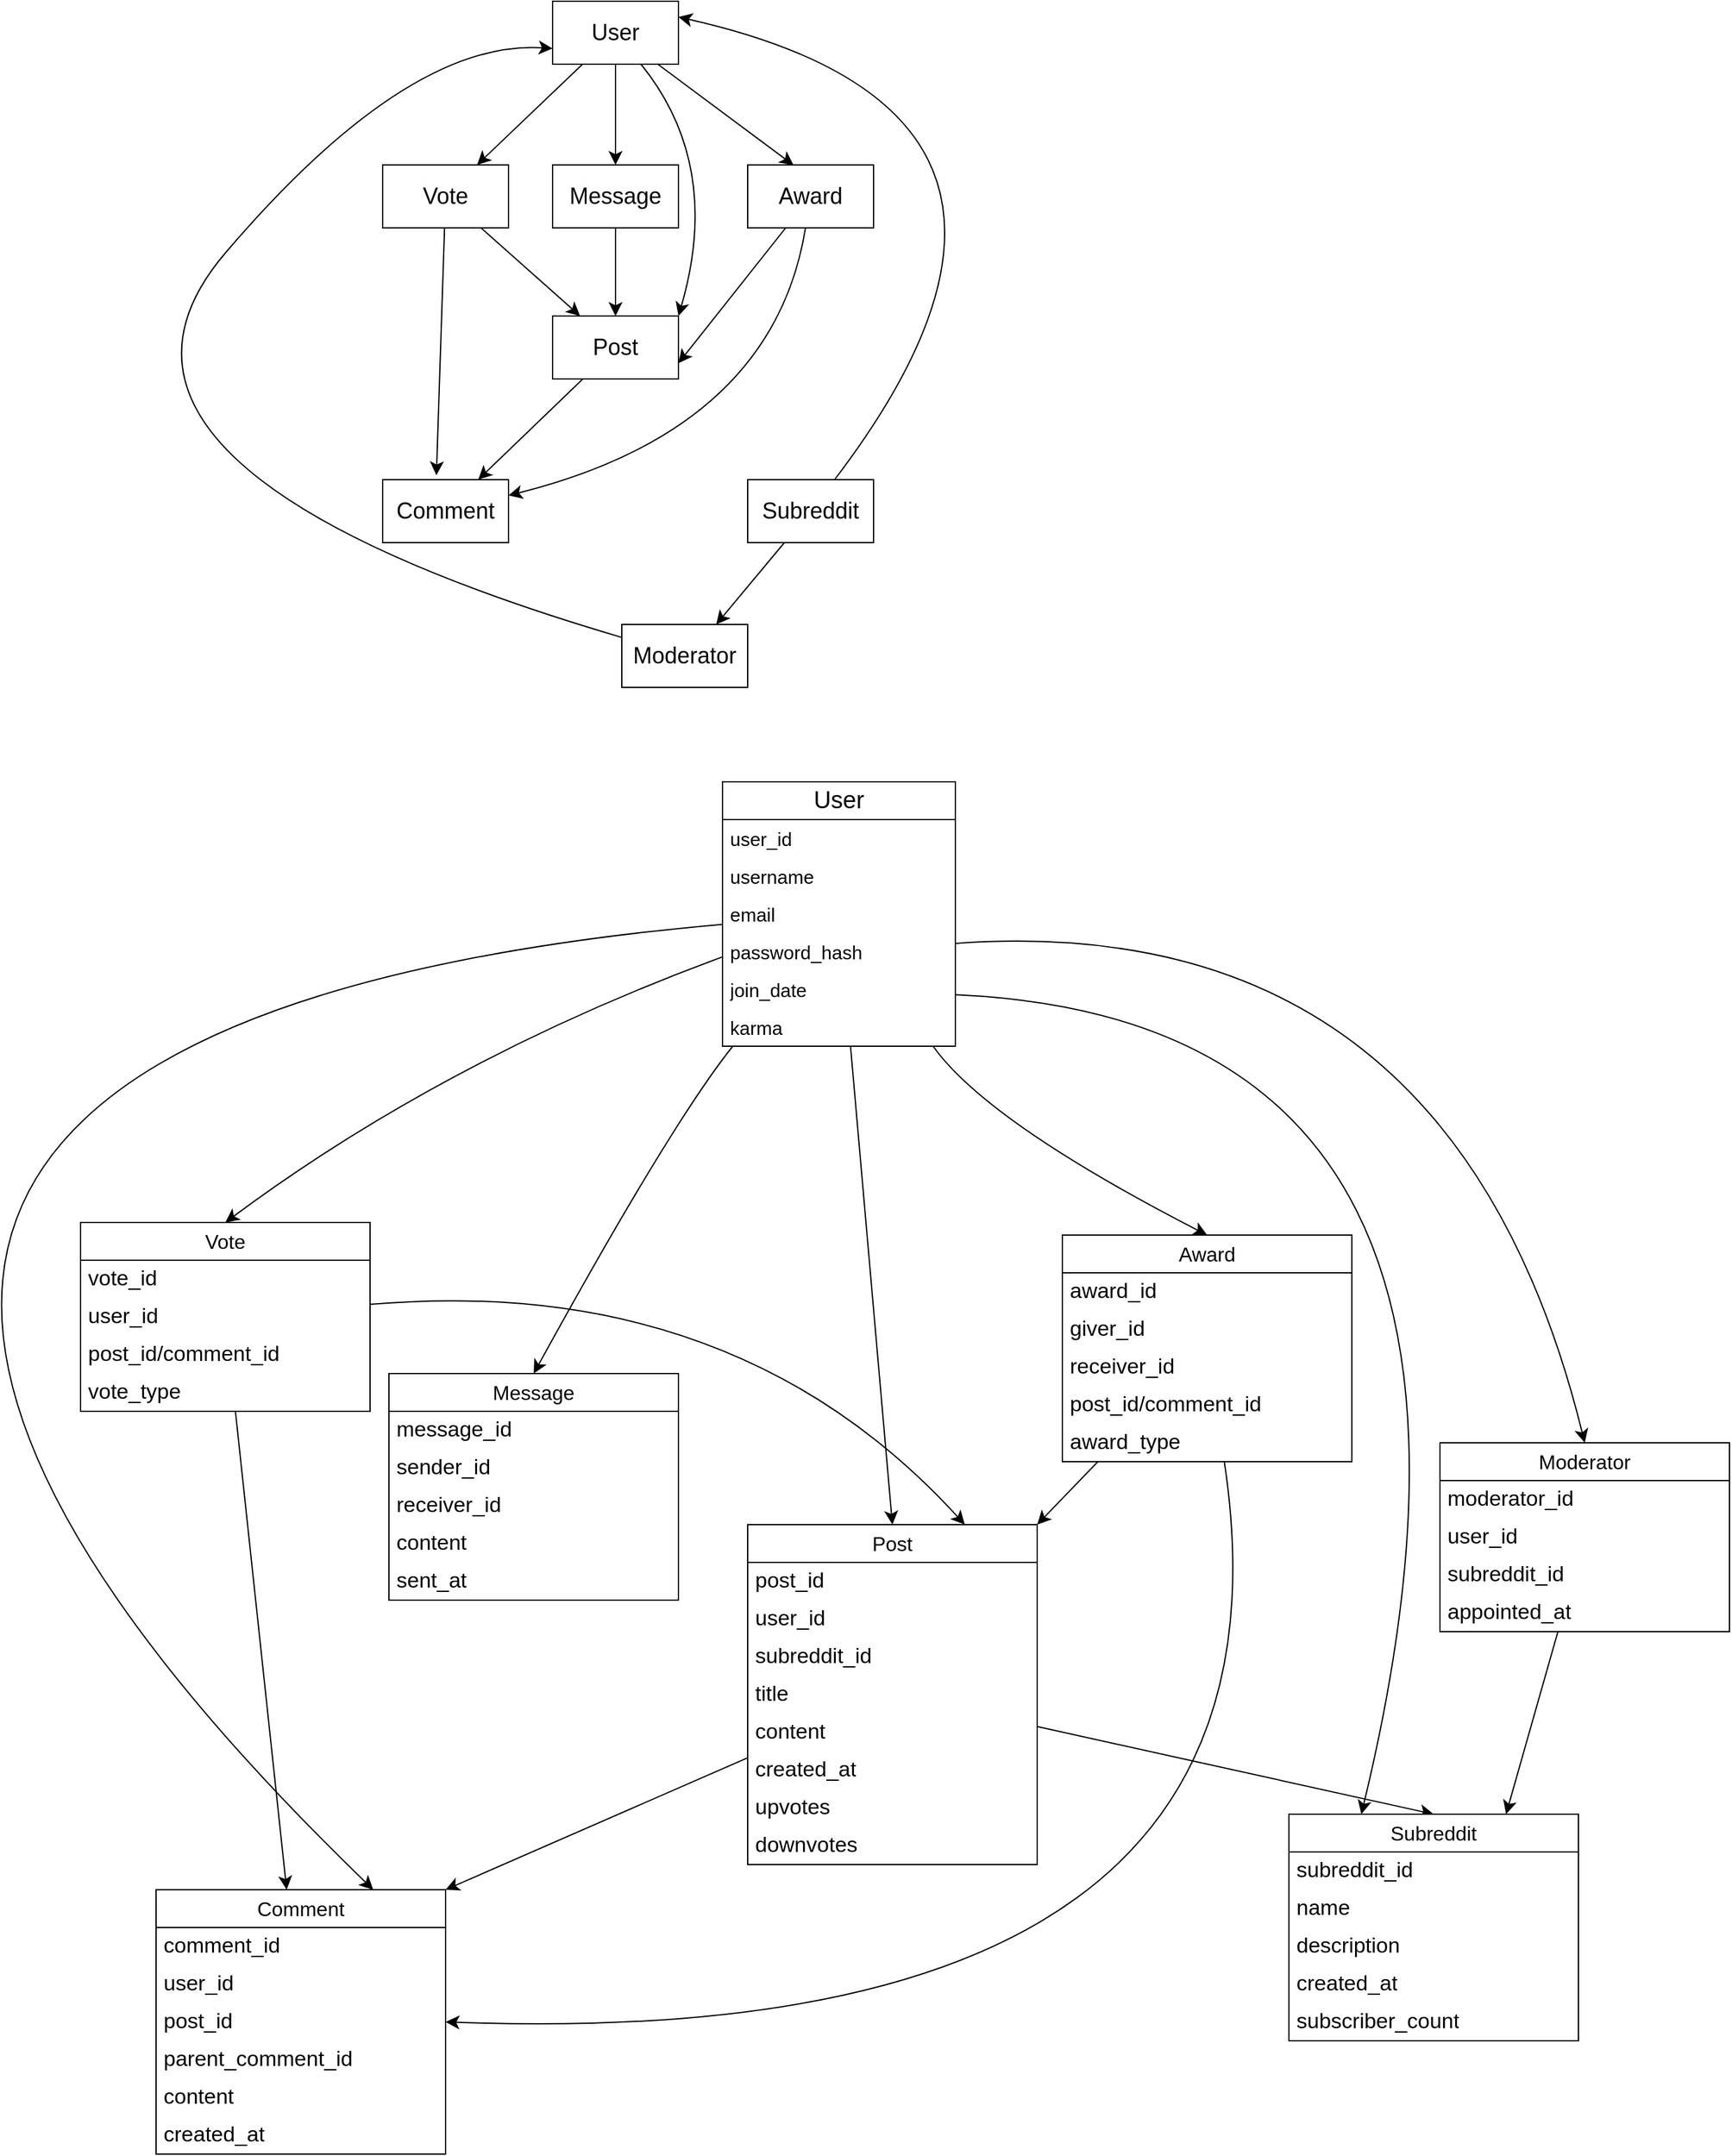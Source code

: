 <mxfile version="24.7.17">
  <diagram name="Page-1" id="GMgQtYpnSTnjItMJ45bt">
    <mxGraphModel dx="2636" dy="1337" grid="1" gridSize="10" guides="1" tooltips="1" connect="1" arrows="1" fold="1" page="1" pageScale="1" pageWidth="850" pageHeight="1100" math="0" shadow="0">
      <root>
        <mxCell id="0" />
        <mxCell id="1" parent="0" />
        <mxCell id="Gs99Epr3pNbpuj_0KiGw-8" style="edgeStyle=none;curved=1;rounded=0;orthogonalLoop=1;jettySize=auto;html=1;entryX=0.75;entryY=0;entryDx=0;entryDy=0;fontSize=12;startSize=8;endSize=8;" edge="1" parent="1" source="Gs99Epr3pNbpuj_0KiGw-1" target="Gs99Epr3pNbpuj_0KiGw-2">
          <mxGeometry relative="1" as="geometry" />
        </mxCell>
        <mxCell id="Gs99Epr3pNbpuj_0KiGw-11" value="" style="edgeStyle=none;curved=1;rounded=0;orthogonalLoop=1;jettySize=auto;html=1;fontSize=12;startSize=8;endSize=8;" edge="1" parent="1" source="Gs99Epr3pNbpuj_0KiGw-1" target="Gs99Epr3pNbpuj_0KiGw-3">
          <mxGeometry relative="1" as="geometry">
            <Array as="points">
              <mxPoint x="425" y="160" />
            </Array>
          </mxGeometry>
        </mxCell>
        <mxCell id="Gs99Epr3pNbpuj_0KiGw-13" style="edgeStyle=none;curved=1;rounded=0;orthogonalLoop=1;jettySize=auto;html=1;fontSize=12;startSize=8;endSize=8;entryX=1;entryY=0;entryDx=0;entryDy=0;" edge="1" parent="1" source="Gs99Epr3pNbpuj_0KiGw-1" target="Gs99Epr3pNbpuj_0KiGw-5">
          <mxGeometry relative="1" as="geometry">
            <mxPoint x="530.0" y="280.0" as="targetPoint" />
            <Array as="points">
              <mxPoint x="510" y="160" />
            </Array>
          </mxGeometry>
        </mxCell>
        <mxCell id="Gs99Epr3pNbpuj_0KiGw-1" value="&lt;font style=&quot;font-size: 18px;&quot;&gt;User&lt;/font&gt;" style="rounded=0;whiteSpace=wrap;html=1;" vertex="1" parent="1">
          <mxGeometry x="375" y="30" width="100" height="50" as="geometry" />
        </mxCell>
        <mxCell id="Gs99Epr3pNbpuj_0KiGw-23" style="edgeStyle=none;curved=1;rounded=0;orthogonalLoop=1;jettySize=auto;html=1;fontSize=12;startSize=8;endSize=8;" edge="1" parent="1" source="Gs99Epr3pNbpuj_0KiGw-2" target="Gs99Epr3pNbpuj_0KiGw-5">
          <mxGeometry relative="1" as="geometry" />
        </mxCell>
        <mxCell id="Gs99Epr3pNbpuj_0KiGw-2" value="&lt;font style=&quot;font-size: 18px;&quot;&gt;Vote&lt;/font&gt;" style="rounded=0;whiteSpace=wrap;html=1;" vertex="1" parent="1">
          <mxGeometry x="240" y="160" width="100" height="50" as="geometry" />
        </mxCell>
        <mxCell id="Gs99Epr3pNbpuj_0KiGw-12" style="edgeStyle=none;curved=1;rounded=0;orthogonalLoop=1;jettySize=auto;html=1;fontSize=12;startSize=8;endSize=8;" edge="1" parent="1" source="Gs99Epr3pNbpuj_0KiGw-3" target="Gs99Epr3pNbpuj_0KiGw-5">
          <mxGeometry relative="1" as="geometry" />
        </mxCell>
        <mxCell id="Gs99Epr3pNbpuj_0KiGw-3" value="&lt;font style=&quot;font-size: 18px;&quot;&gt;Message&lt;/font&gt;" style="rounded=0;whiteSpace=wrap;html=1;" vertex="1" parent="1">
          <mxGeometry x="375" y="160" width="100" height="50" as="geometry" />
        </mxCell>
        <mxCell id="Gs99Epr3pNbpuj_0KiGw-15" style="edgeStyle=none;curved=1;rounded=0;orthogonalLoop=1;jettySize=auto;html=1;entryX=1;entryY=0.75;entryDx=0;entryDy=0;fontSize=12;startSize=8;endSize=8;" edge="1" parent="1" source="Gs99Epr3pNbpuj_0KiGw-4" target="Gs99Epr3pNbpuj_0KiGw-5">
          <mxGeometry relative="1" as="geometry" />
        </mxCell>
        <mxCell id="Gs99Epr3pNbpuj_0KiGw-22" style="edgeStyle=none;curved=1;rounded=0;orthogonalLoop=1;jettySize=auto;html=1;fontSize=12;startSize=8;endSize=8;" edge="1" parent="1" source="Gs99Epr3pNbpuj_0KiGw-4" target="Gs99Epr3pNbpuj_0KiGw-6">
          <mxGeometry relative="1" as="geometry">
            <Array as="points">
              <mxPoint x="550" y="370" />
            </Array>
          </mxGeometry>
        </mxCell>
        <mxCell id="Gs99Epr3pNbpuj_0KiGw-4" value="&lt;font style=&quot;font-size: 18px;&quot;&gt;Award&lt;/font&gt;" style="rounded=0;whiteSpace=wrap;html=1;" vertex="1" parent="1">
          <mxGeometry x="530" y="160" width="100" height="50" as="geometry" />
        </mxCell>
        <mxCell id="Gs99Epr3pNbpuj_0KiGw-16" style="edgeStyle=none;curved=1;rounded=0;orthogonalLoop=1;jettySize=auto;html=1;fontSize=12;startSize=8;endSize=8;" edge="1" parent="1" source="Gs99Epr3pNbpuj_0KiGw-5" target="Gs99Epr3pNbpuj_0KiGw-6">
          <mxGeometry relative="1" as="geometry" />
        </mxCell>
        <mxCell id="Gs99Epr3pNbpuj_0KiGw-5" value="&lt;font style=&quot;font-size: 18px;&quot;&gt;Post&lt;/font&gt;" style="rounded=0;whiteSpace=wrap;html=1;" vertex="1" parent="1">
          <mxGeometry x="375" y="280" width="100" height="50" as="geometry" />
        </mxCell>
        <mxCell id="Gs99Epr3pNbpuj_0KiGw-6" value="&lt;font style=&quot;font-size: 18px;&quot;&gt;Comment&lt;/font&gt;" style="rounded=0;whiteSpace=wrap;html=1;" vertex="1" parent="1">
          <mxGeometry x="240" y="410" width="100" height="50" as="geometry" />
        </mxCell>
        <mxCell id="Gs99Epr3pNbpuj_0KiGw-17" style="edgeStyle=none;curved=1;rounded=0;orthogonalLoop=1;jettySize=auto;html=1;fontSize=12;startSize=8;endSize=8;entryX=1;entryY=0.25;entryDx=0;entryDy=0;" edge="1" parent="1" source="Gs99Epr3pNbpuj_0KiGw-7" target="Gs99Epr3pNbpuj_0KiGw-1">
          <mxGeometry relative="1" as="geometry">
            <mxPoint x="740" y="60" as="targetPoint" />
            <Array as="points">
              <mxPoint x="820" y="120" />
            </Array>
          </mxGeometry>
        </mxCell>
        <mxCell id="Gs99Epr3pNbpuj_0KiGw-20" style="edgeStyle=none;curved=1;rounded=0;orthogonalLoop=1;jettySize=auto;html=1;entryX=0.75;entryY=0;entryDx=0;entryDy=0;fontSize=12;startSize=8;endSize=8;" edge="1" parent="1" source="Gs99Epr3pNbpuj_0KiGw-7" target="Gs99Epr3pNbpuj_0KiGw-19">
          <mxGeometry relative="1" as="geometry" />
        </mxCell>
        <mxCell id="Gs99Epr3pNbpuj_0KiGw-7" value="&lt;span style=&quot;font-size: 18px;&quot;&gt;Subreddit&lt;/span&gt;" style="rounded=0;whiteSpace=wrap;html=1;" vertex="1" parent="1">
          <mxGeometry x="530" y="410" width="100" height="50" as="geometry" />
        </mxCell>
        <mxCell id="Gs99Epr3pNbpuj_0KiGw-10" style="edgeStyle=none;curved=1;rounded=0;orthogonalLoop=1;jettySize=auto;html=1;entryX=0.427;entryY=-0.07;entryDx=0;entryDy=0;entryPerimeter=0;fontSize=12;startSize=8;endSize=8;" edge="1" parent="1" source="Gs99Epr3pNbpuj_0KiGw-2" target="Gs99Epr3pNbpuj_0KiGw-6">
          <mxGeometry relative="1" as="geometry" />
        </mxCell>
        <mxCell id="Gs99Epr3pNbpuj_0KiGw-14" style="edgeStyle=none;curved=1;rounded=0;orthogonalLoop=1;jettySize=auto;html=1;entryX=0.365;entryY=0.005;entryDx=0;entryDy=0;entryPerimeter=0;fontSize=12;startSize=8;endSize=8;" edge="1" parent="1" source="Gs99Epr3pNbpuj_0KiGw-1" target="Gs99Epr3pNbpuj_0KiGw-4">
          <mxGeometry relative="1" as="geometry" />
        </mxCell>
        <mxCell id="Gs99Epr3pNbpuj_0KiGw-21" style="edgeStyle=none;curved=1;rounded=0;orthogonalLoop=1;jettySize=auto;html=1;entryX=0;entryY=0.75;entryDx=0;entryDy=0;fontSize=12;startSize=8;endSize=8;" edge="1" parent="1" source="Gs99Epr3pNbpuj_0KiGw-19" target="Gs99Epr3pNbpuj_0KiGw-1">
          <mxGeometry relative="1" as="geometry">
            <Array as="points">
              <mxPoint x="-30" y="400" />
              <mxPoint x="260" y="60" />
            </Array>
          </mxGeometry>
        </mxCell>
        <mxCell id="Gs99Epr3pNbpuj_0KiGw-19" value="&lt;span style=&quot;font-size: 18px;&quot;&gt;Moderator&lt;/span&gt;" style="rounded=0;whiteSpace=wrap;html=1;" vertex="1" parent="1">
          <mxGeometry x="430" y="525" width="100" height="50" as="geometry" />
        </mxCell>
        <mxCell id="Gs99Epr3pNbpuj_0KiGw-87" style="edgeStyle=none;curved=1;rounded=0;orthogonalLoop=1;jettySize=auto;html=1;entryX=0.5;entryY=0;entryDx=0;entryDy=0;fontSize=12;startSize=8;endSize=8;" edge="1" parent="1" source="Gs99Epr3pNbpuj_0KiGw-24" target="Gs99Epr3pNbpuj_0KiGw-36">
          <mxGeometry relative="1" as="geometry">
            <Array as="points">
              <mxPoint x="290" y="870" />
            </Array>
          </mxGeometry>
        </mxCell>
        <mxCell id="Gs99Epr3pNbpuj_0KiGw-88" style="edgeStyle=none;curved=1;rounded=0;orthogonalLoop=1;jettySize=auto;html=1;entryX=0.5;entryY=0;entryDx=0;entryDy=0;fontSize=12;startSize=8;endSize=8;" edge="1" parent="1" source="Gs99Epr3pNbpuj_0KiGw-24" target="Gs99Epr3pNbpuj_0KiGw-41">
          <mxGeometry relative="1" as="geometry">
            <Array as="points">
              <mxPoint x="470" y="920" />
            </Array>
          </mxGeometry>
        </mxCell>
        <mxCell id="Gs99Epr3pNbpuj_0KiGw-89" style="edgeStyle=none;curved=1;rounded=0;orthogonalLoop=1;jettySize=auto;html=1;fontSize=12;startSize=8;endSize=8;entryX=0.5;entryY=0;entryDx=0;entryDy=0;" edge="1" parent="1" source="Gs99Epr3pNbpuj_0KiGw-24" target="Gs99Epr3pNbpuj_0KiGw-47">
          <mxGeometry relative="1" as="geometry">
            <Array as="points">
              <mxPoint x="720" y="920" />
            </Array>
          </mxGeometry>
        </mxCell>
        <mxCell id="Gs99Epr3pNbpuj_0KiGw-90" style="edgeStyle=none;curved=1;rounded=0;orthogonalLoop=1;jettySize=auto;html=1;entryX=0.5;entryY=0;entryDx=0;entryDy=0;fontSize=12;startSize=8;endSize=8;" edge="1" parent="1" source="Gs99Epr3pNbpuj_0KiGw-24" target="Gs99Epr3pNbpuj_0KiGw-53">
          <mxGeometry relative="1" as="geometry" />
        </mxCell>
        <mxCell id="Gs99Epr3pNbpuj_0KiGw-24" value="User" style="swimlane;fontStyle=0;childLayout=stackLayout;horizontal=1;startSize=30;horizontalStack=0;resizeParent=1;resizeParentMax=0;resizeLast=0;collapsible=1;marginBottom=0;whiteSpace=wrap;html=1;fontSize=19;swimlaneLine=1;" vertex="1" parent="1">
          <mxGeometry x="510" y="650" width="185" height="210" as="geometry">
            <mxRectangle x="330" y="640" width="80" height="40" as="alternateBounds" />
          </mxGeometry>
        </mxCell>
        <mxCell id="Gs99Epr3pNbpuj_0KiGw-25" value="user_id" style="text;strokeColor=none;fillColor=none;align=left;verticalAlign=middle;spacingLeft=4;spacingRight=4;overflow=hidden;points=[[0,0.5],[1,0.5]];portConstraint=eastwest;rotatable=0;whiteSpace=wrap;html=1;fontSize=15;swimlaneLine=1;" vertex="1" parent="Gs99Epr3pNbpuj_0KiGw-24">
          <mxGeometry y="30" width="185" height="30" as="geometry" />
        </mxCell>
        <mxCell id="Gs99Epr3pNbpuj_0KiGw-26" value="username" style="text;strokeColor=none;fillColor=none;align=left;verticalAlign=middle;spacingLeft=4;spacingRight=4;overflow=hidden;points=[[0,0.5],[1,0.5]];portConstraint=eastwest;rotatable=0;whiteSpace=wrap;html=1;fontSize=15;swimlaneLine=1;" vertex="1" parent="Gs99Epr3pNbpuj_0KiGw-24">
          <mxGeometry y="60" width="185" height="30" as="geometry" />
        </mxCell>
        <mxCell id="Gs99Epr3pNbpuj_0KiGw-27" value="email" style="text;strokeColor=none;fillColor=none;align=left;verticalAlign=middle;spacingLeft=4;spacingRight=4;overflow=hidden;points=[[0,0.5],[1,0.5]];portConstraint=eastwest;rotatable=0;whiteSpace=wrap;html=1;fontSize=15;swimlaneLine=1;" vertex="1" parent="Gs99Epr3pNbpuj_0KiGw-24">
          <mxGeometry y="90" width="185" height="30" as="geometry" />
        </mxCell>
        <mxCell id="Gs99Epr3pNbpuj_0KiGw-35" value="password_hash" style="text;strokeColor=none;fillColor=none;align=left;verticalAlign=middle;spacingLeft=4;spacingRight=4;overflow=hidden;points=[[0,0.5],[1,0.5]];portConstraint=eastwest;rotatable=0;whiteSpace=wrap;html=1;fontSize=15;swimlaneLine=1;" vertex="1" parent="Gs99Epr3pNbpuj_0KiGw-24">
          <mxGeometry y="120" width="185" height="30" as="geometry" />
        </mxCell>
        <mxCell id="Gs99Epr3pNbpuj_0KiGw-34" value="join_date" style="text;strokeColor=none;fillColor=none;align=left;verticalAlign=middle;spacingLeft=4;spacingRight=4;overflow=hidden;points=[[0,0.5],[1,0.5]];portConstraint=eastwest;rotatable=0;whiteSpace=wrap;html=1;fontSize=15;swimlaneLine=1;" vertex="1" parent="Gs99Epr3pNbpuj_0KiGw-24">
          <mxGeometry y="150" width="185" height="30" as="geometry" />
        </mxCell>
        <mxCell id="Gs99Epr3pNbpuj_0KiGw-33" value="karma" style="text;strokeColor=none;fillColor=none;align=left;verticalAlign=middle;spacingLeft=4;spacingRight=4;overflow=hidden;points=[[0,0.5],[1,0.5]];portConstraint=eastwest;rotatable=0;whiteSpace=wrap;html=1;fontSize=15;swimlaneLine=1;" vertex="1" parent="Gs99Epr3pNbpuj_0KiGw-24">
          <mxGeometry y="180" width="185" height="30" as="geometry" />
        </mxCell>
        <mxCell id="Gs99Epr3pNbpuj_0KiGw-93" style="edgeStyle=none;curved=1;rounded=0;orthogonalLoop=1;jettySize=auto;html=1;fontSize=12;startSize=8;endSize=8;" edge="1" parent="1" source="Gs99Epr3pNbpuj_0KiGw-36" target="Gs99Epr3pNbpuj_0KiGw-78">
          <mxGeometry relative="1" as="geometry" />
        </mxCell>
        <mxCell id="Gs99Epr3pNbpuj_0KiGw-36" value="&lt;font style=&quot;font-size: 16px;&quot;&gt;Vote&lt;/font&gt;" style="swimlane;fontStyle=0;childLayout=stackLayout;horizontal=1;startSize=30;horizontalStack=0;resizeParent=1;resizeParentMax=0;resizeLast=0;collapsible=1;marginBottom=0;whiteSpace=wrap;html=1;" vertex="1" parent="1">
          <mxGeometry y="1000" width="230" height="150" as="geometry" />
        </mxCell>
        <mxCell id="Gs99Epr3pNbpuj_0KiGw-37" value="vote_id" style="text;strokeColor=none;fillColor=none;align=left;verticalAlign=middle;spacingLeft=4;spacingRight=4;overflow=hidden;points=[[0,0.5],[1,0.5]];portConstraint=eastwest;rotatable=0;whiteSpace=wrap;html=1;fontSize=17;" vertex="1" parent="Gs99Epr3pNbpuj_0KiGw-36">
          <mxGeometry y="30" width="230" height="30" as="geometry" />
        </mxCell>
        <mxCell id="Gs99Epr3pNbpuj_0KiGw-38" value="user_id" style="text;strokeColor=none;fillColor=none;align=left;verticalAlign=middle;spacingLeft=4;spacingRight=4;overflow=hidden;points=[[0,0.5],[1,0.5]];portConstraint=eastwest;rotatable=0;whiteSpace=wrap;html=1;fontSize=17;" vertex="1" parent="Gs99Epr3pNbpuj_0KiGw-36">
          <mxGeometry y="60" width="230" height="30" as="geometry" />
        </mxCell>
        <mxCell id="Gs99Epr3pNbpuj_0KiGw-39" value="post_id/comment_id" style="text;strokeColor=none;fillColor=none;align=left;verticalAlign=middle;spacingLeft=4;spacingRight=4;overflow=hidden;points=[[0,0.5],[1,0.5]];portConstraint=eastwest;rotatable=0;whiteSpace=wrap;html=1;fontSize=17;" vertex="1" parent="Gs99Epr3pNbpuj_0KiGw-36">
          <mxGeometry y="90" width="230" height="30" as="geometry" />
        </mxCell>
        <mxCell id="Gs99Epr3pNbpuj_0KiGw-40" value="vote_type" style="text;strokeColor=none;fillColor=none;align=left;verticalAlign=middle;spacingLeft=4;spacingRight=4;overflow=hidden;points=[[0,0.5],[1,0.5]];portConstraint=eastwest;rotatable=0;whiteSpace=wrap;html=1;fontSize=17;" vertex="1" parent="Gs99Epr3pNbpuj_0KiGw-36">
          <mxGeometry y="120" width="230" height="30" as="geometry" />
        </mxCell>
        <mxCell id="Gs99Epr3pNbpuj_0KiGw-41" value="&lt;font style=&quot;font-size: 16px;&quot;&gt;Message&lt;/font&gt;" style="swimlane;fontStyle=0;childLayout=stackLayout;horizontal=1;startSize=30;horizontalStack=0;resizeParent=1;resizeParentMax=0;resizeLast=0;collapsible=1;marginBottom=0;whiteSpace=wrap;html=1;" vertex="1" parent="1">
          <mxGeometry x="245" y="1120" width="230" height="180" as="geometry" />
        </mxCell>
        <mxCell id="Gs99Epr3pNbpuj_0KiGw-42" value="message_id" style="text;strokeColor=none;fillColor=none;align=left;verticalAlign=middle;spacingLeft=4;spacingRight=4;overflow=hidden;points=[[0,0.5],[1,0.5]];portConstraint=eastwest;rotatable=0;whiteSpace=wrap;html=1;fontSize=17;" vertex="1" parent="Gs99Epr3pNbpuj_0KiGw-41">
          <mxGeometry y="30" width="230" height="30" as="geometry" />
        </mxCell>
        <mxCell id="Gs99Epr3pNbpuj_0KiGw-43" value="sender_id" style="text;strokeColor=none;fillColor=none;align=left;verticalAlign=middle;spacingLeft=4;spacingRight=4;overflow=hidden;points=[[0,0.5],[1,0.5]];portConstraint=eastwest;rotatable=0;whiteSpace=wrap;html=1;fontSize=17;" vertex="1" parent="Gs99Epr3pNbpuj_0KiGw-41">
          <mxGeometry y="60" width="230" height="30" as="geometry" />
        </mxCell>
        <mxCell id="Gs99Epr3pNbpuj_0KiGw-44" value="receiver_id" style="text;strokeColor=none;fillColor=none;align=left;verticalAlign=middle;spacingLeft=4;spacingRight=4;overflow=hidden;points=[[0,0.5],[1,0.5]];portConstraint=eastwest;rotatable=0;whiteSpace=wrap;html=1;fontSize=17;" vertex="1" parent="Gs99Epr3pNbpuj_0KiGw-41">
          <mxGeometry y="90" width="230" height="30" as="geometry" />
        </mxCell>
        <mxCell id="Gs99Epr3pNbpuj_0KiGw-45" value="content" style="text;strokeColor=none;fillColor=none;align=left;verticalAlign=middle;spacingLeft=4;spacingRight=4;overflow=hidden;points=[[0,0.5],[1,0.5]];portConstraint=eastwest;rotatable=0;whiteSpace=wrap;html=1;fontSize=17;" vertex="1" parent="Gs99Epr3pNbpuj_0KiGw-41">
          <mxGeometry y="120" width="230" height="30" as="geometry" />
        </mxCell>
        <mxCell id="Gs99Epr3pNbpuj_0KiGw-46" value="sent_at" style="text;strokeColor=none;fillColor=none;align=left;verticalAlign=middle;spacingLeft=4;spacingRight=4;overflow=hidden;points=[[0,0.5],[1,0.5]];portConstraint=eastwest;rotatable=0;whiteSpace=wrap;html=1;fontSize=17;" vertex="1" parent="Gs99Epr3pNbpuj_0KiGw-41">
          <mxGeometry y="150" width="230" height="30" as="geometry" />
        </mxCell>
        <mxCell id="Gs99Epr3pNbpuj_0KiGw-91" style="edgeStyle=none;curved=1;rounded=0;orthogonalLoop=1;jettySize=auto;html=1;entryX=1;entryY=0;entryDx=0;entryDy=0;fontSize=12;startSize=8;endSize=8;" edge="1" parent="1" source="Gs99Epr3pNbpuj_0KiGw-47" target="Gs99Epr3pNbpuj_0KiGw-53">
          <mxGeometry relative="1" as="geometry" />
        </mxCell>
        <mxCell id="Gs99Epr3pNbpuj_0KiGw-95" style="edgeStyle=none;curved=1;rounded=0;orthogonalLoop=1;jettySize=auto;html=1;entryX=1;entryY=0.5;entryDx=0;entryDy=0;fontSize=12;startSize=8;endSize=8;" edge="1" parent="1" source="Gs99Epr3pNbpuj_0KiGw-47" target="Gs99Epr3pNbpuj_0KiGw-81">
          <mxGeometry relative="1" as="geometry">
            <Array as="points">
              <mxPoint x="980" y="1660" />
            </Array>
          </mxGeometry>
        </mxCell>
        <mxCell id="Gs99Epr3pNbpuj_0KiGw-47" value="&lt;font style=&quot;font-size: 16px;&quot;&gt;Award&lt;/font&gt;" style="swimlane;fontStyle=0;childLayout=stackLayout;horizontal=1;startSize=30;horizontalStack=0;resizeParent=1;resizeParentMax=0;resizeLast=0;collapsible=1;marginBottom=0;whiteSpace=wrap;html=1;" vertex="1" parent="1">
          <mxGeometry x="780" y="1010" width="230" height="180" as="geometry" />
        </mxCell>
        <mxCell id="Gs99Epr3pNbpuj_0KiGw-48" value="award&lt;span style=&quot;background-color: initial;&quot;&gt;_id&lt;/span&gt;" style="text;strokeColor=none;fillColor=none;align=left;verticalAlign=middle;spacingLeft=4;spacingRight=4;overflow=hidden;points=[[0,0.5],[1,0.5]];portConstraint=eastwest;rotatable=0;whiteSpace=wrap;html=1;fontSize=17;" vertex="1" parent="Gs99Epr3pNbpuj_0KiGw-47">
          <mxGeometry y="30" width="230" height="30" as="geometry" />
        </mxCell>
        <mxCell id="Gs99Epr3pNbpuj_0KiGw-49" value="giver_id" style="text;strokeColor=none;fillColor=none;align=left;verticalAlign=middle;spacingLeft=4;spacingRight=4;overflow=hidden;points=[[0,0.5],[1,0.5]];portConstraint=eastwest;rotatable=0;whiteSpace=wrap;html=1;fontSize=17;" vertex="1" parent="Gs99Epr3pNbpuj_0KiGw-47">
          <mxGeometry y="60" width="230" height="30" as="geometry" />
        </mxCell>
        <mxCell id="Gs99Epr3pNbpuj_0KiGw-50" value="receiver_id" style="text;strokeColor=none;fillColor=none;align=left;verticalAlign=middle;spacingLeft=4;spacingRight=4;overflow=hidden;points=[[0,0.5],[1,0.5]];portConstraint=eastwest;rotatable=0;whiteSpace=wrap;html=1;fontSize=17;" vertex="1" parent="Gs99Epr3pNbpuj_0KiGw-47">
          <mxGeometry y="90" width="230" height="30" as="geometry" />
        </mxCell>
        <mxCell id="Gs99Epr3pNbpuj_0KiGw-51" value="post_id/comment_id" style="text;strokeColor=none;fillColor=none;align=left;verticalAlign=middle;spacingLeft=4;spacingRight=4;overflow=hidden;points=[[0,0.5],[1,0.5]];portConstraint=eastwest;rotatable=0;whiteSpace=wrap;html=1;fontSize=17;" vertex="1" parent="Gs99Epr3pNbpuj_0KiGw-47">
          <mxGeometry y="120" width="230" height="30" as="geometry" />
        </mxCell>
        <mxCell id="Gs99Epr3pNbpuj_0KiGw-52" value="award_type" style="text;strokeColor=none;fillColor=none;align=left;verticalAlign=middle;spacingLeft=4;spacingRight=4;overflow=hidden;points=[[0,0.5],[1,0.5]];portConstraint=eastwest;rotatable=0;whiteSpace=wrap;html=1;fontSize=17;" vertex="1" parent="Gs99Epr3pNbpuj_0KiGw-47">
          <mxGeometry y="150" width="230" height="30" as="geometry" />
        </mxCell>
        <mxCell id="Gs99Epr3pNbpuj_0KiGw-94" style="edgeStyle=none;curved=1;rounded=0;orthogonalLoop=1;jettySize=auto;html=1;fontSize=12;startSize=8;endSize=8;" edge="1" parent="1" source="Gs99Epr3pNbpuj_0KiGw-53">
          <mxGeometry relative="1" as="geometry">
            <mxPoint x="290.0" y="1530" as="targetPoint" />
          </mxGeometry>
        </mxCell>
        <mxCell id="Gs99Epr3pNbpuj_0KiGw-96" style="edgeStyle=none;curved=1;rounded=0;orthogonalLoop=1;jettySize=auto;html=1;entryX=0.5;entryY=0;entryDx=0;entryDy=0;fontSize=12;startSize=8;endSize=8;" edge="1" parent="1" source="Gs99Epr3pNbpuj_0KiGw-53" target="Gs99Epr3pNbpuj_0KiGw-69">
          <mxGeometry relative="1" as="geometry" />
        </mxCell>
        <mxCell id="Gs99Epr3pNbpuj_0KiGw-53" value="&lt;font style=&quot;font-size: 16px;&quot;&gt;Post&lt;/font&gt;" style="swimlane;fontStyle=0;childLayout=stackLayout;horizontal=1;startSize=30;horizontalStack=0;resizeParent=1;resizeParentMax=0;resizeLast=0;collapsible=1;marginBottom=0;whiteSpace=wrap;html=1;" vertex="1" parent="1">
          <mxGeometry x="530" y="1240" width="230" height="270" as="geometry" />
        </mxCell>
        <mxCell id="Gs99Epr3pNbpuj_0KiGw-54" value="post_id" style="text;strokeColor=none;fillColor=none;align=left;verticalAlign=middle;spacingLeft=4;spacingRight=4;overflow=hidden;points=[[0,0.5],[1,0.5]];portConstraint=eastwest;rotatable=0;whiteSpace=wrap;html=1;fontSize=17;" vertex="1" parent="Gs99Epr3pNbpuj_0KiGw-53">
          <mxGeometry y="30" width="230" height="30" as="geometry" />
        </mxCell>
        <mxCell id="Gs99Epr3pNbpuj_0KiGw-55" value="user_id" style="text;strokeColor=none;fillColor=none;align=left;verticalAlign=middle;spacingLeft=4;spacingRight=4;overflow=hidden;points=[[0,0.5],[1,0.5]];portConstraint=eastwest;rotatable=0;whiteSpace=wrap;html=1;fontSize=17;" vertex="1" parent="Gs99Epr3pNbpuj_0KiGw-53">
          <mxGeometry y="60" width="230" height="30" as="geometry" />
        </mxCell>
        <mxCell id="Gs99Epr3pNbpuj_0KiGw-56" value="subreddit_id" style="text;strokeColor=none;fillColor=none;align=left;verticalAlign=middle;spacingLeft=4;spacingRight=4;overflow=hidden;points=[[0,0.5],[1,0.5]];portConstraint=eastwest;rotatable=0;whiteSpace=wrap;html=1;fontSize=17;" vertex="1" parent="Gs99Epr3pNbpuj_0KiGw-53">
          <mxGeometry y="90" width="230" height="30" as="geometry" />
        </mxCell>
        <mxCell id="Gs99Epr3pNbpuj_0KiGw-57" value="title" style="text;strokeColor=none;fillColor=none;align=left;verticalAlign=middle;spacingLeft=4;spacingRight=4;overflow=hidden;points=[[0,0.5],[1,0.5]];portConstraint=eastwest;rotatable=0;whiteSpace=wrap;html=1;fontSize=17;" vertex="1" parent="Gs99Epr3pNbpuj_0KiGw-53">
          <mxGeometry y="120" width="230" height="30" as="geometry" />
        </mxCell>
        <mxCell id="Gs99Epr3pNbpuj_0KiGw-58" value="content" style="text;strokeColor=none;fillColor=none;align=left;verticalAlign=middle;spacingLeft=4;spacingRight=4;overflow=hidden;points=[[0,0.5],[1,0.5]];portConstraint=eastwest;rotatable=0;whiteSpace=wrap;html=1;fontSize=17;" vertex="1" parent="Gs99Epr3pNbpuj_0KiGw-53">
          <mxGeometry y="150" width="230" height="30" as="geometry" />
        </mxCell>
        <mxCell id="Gs99Epr3pNbpuj_0KiGw-60" value="created_at" style="text;strokeColor=none;fillColor=none;align=left;verticalAlign=middle;spacingLeft=4;spacingRight=4;overflow=hidden;points=[[0,0.5],[1,0.5]];portConstraint=eastwest;rotatable=0;whiteSpace=wrap;html=1;fontSize=17;" vertex="1" parent="Gs99Epr3pNbpuj_0KiGw-53">
          <mxGeometry y="180" width="230" height="30" as="geometry" />
        </mxCell>
        <mxCell id="Gs99Epr3pNbpuj_0KiGw-62" value="upvotes" style="text;strokeColor=none;fillColor=none;align=left;verticalAlign=middle;spacingLeft=4;spacingRight=4;overflow=hidden;points=[[0,0.5],[1,0.5]];portConstraint=eastwest;rotatable=0;whiteSpace=wrap;html=1;fontSize=17;" vertex="1" parent="Gs99Epr3pNbpuj_0KiGw-53">
          <mxGeometry y="210" width="230" height="30" as="geometry" />
        </mxCell>
        <mxCell id="Gs99Epr3pNbpuj_0KiGw-59" value="downvotes" style="text;strokeColor=none;fillColor=none;align=left;verticalAlign=middle;spacingLeft=4;spacingRight=4;overflow=hidden;points=[[0,0.5],[1,0.5]];portConstraint=eastwest;rotatable=0;whiteSpace=wrap;html=1;fontSize=17;" vertex="1" parent="Gs99Epr3pNbpuj_0KiGw-53">
          <mxGeometry y="240" width="230" height="30" as="geometry" />
        </mxCell>
        <mxCell id="Gs99Epr3pNbpuj_0KiGw-99" style="edgeStyle=none;curved=1;rounded=0;orthogonalLoop=1;jettySize=auto;html=1;entryX=0.75;entryY=0;entryDx=0;entryDy=0;fontSize=12;startSize=8;endSize=8;" edge="1" parent="1" source="Gs99Epr3pNbpuj_0KiGw-63" target="Gs99Epr3pNbpuj_0KiGw-69">
          <mxGeometry relative="1" as="geometry" />
        </mxCell>
        <mxCell id="Gs99Epr3pNbpuj_0KiGw-63" value="&lt;font style=&quot;font-size: 16px;&quot;&gt;Moderator&lt;/font&gt;" style="swimlane;fontStyle=0;childLayout=stackLayout;horizontal=1;startSize=30;horizontalStack=0;resizeParent=1;resizeParentMax=0;resizeLast=0;collapsible=1;marginBottom=0;whiteSpace=wrap;html=1;" vertex="1" parent="1">
          <mxGeometry x="1080" y="1175" width="230" height="150" as="geometry" />
        </mxCell>
        <mxCell id="Gs99Epr3pNbpuj_0KiGw-64" value="moderator_id" style="text;strokeColor=none;fillColor=none;align=left;verticalAlign=middle;spacingLeft=4;spacingRight=4;overflow=hidden;points=[[0,0.5],[1,0.5]];portConstraint=eastwest;rotatable=0;whiteSpace=wrap;html=1;fontSize=17;" vertex="1" parent="Gs99Epr3pNbpuj_0KiGw-63">
          <mxGeometry y="30" width="230" height="30" as="geometry" />
        </mxCell>
        <mxCell id="Gs99Epr3pNbpuj_0KiGw-65" value="user_id" style="text;strokeColor=none;fillColor=none;align=left;verticalAlign=middle;spacingLeft=4;spacingRight=4;overflow=hidden;points=[[0,0.5],[1,0.5]];portConstraint=eastwest;rotatable=0;whiteSpace=wrap;html=1;fontSize=17;" vertex="1" parent="Gs99Epr3pNbpuj_0KiGw-63">
          <mxGeometry y="60" width="230" height="30" as="geometry" />
        </mxCell>
        <mxCell id="Gs99Epr3pNbpuj_0KiGw-66" value="subreddit_id" style="text;strokeColor=none;fillColor=none;align=left;verticalAlign=middle;spacingLeft=4;spacingRight=4;overflow=hidden;points=[[0,0.5],[1,0.5]];portConstraint=eastwest;rotatable=0;whiteSpace=wrap;html=1;fontSize=17;" vertex="1" parent="Gs99Epr3pNbpuj_0KiGw-63">
          <mxGeometry y="90" width="230" height="30" as="geometry" />
        </mxCell>
        <mxCell id="Gs99Epr3pNbpuj_0KiGw-67" value="appointed_at" style="text;strokeColor=none;fillColor=none;align=left;verticalAlign=middle;spacingLeft=4;spacingRight=4;overflow=hidden;points=[[0,0.5],[1,0.5]];portConstraint=eastwest;rotatable=0;whiteSpace=wrap;html=1;fontSize=17;" vertex="1" parent="Gs99Epr3pNbpuj_0KiGw-63">
          <mxGeometry y="120" width="230" height="30" as="geometry" />
        </mxCell>
        <mxCell id="Gs99Epr3pNbpuj_0KiGw-69" value="&lt;font style=&quot;font-size: 16px;&quot;&gt;Subreddit&lt;/font&gt;" style="swimlane;fontStyle=0;childLayout=stackLayout;horizontal=1;startSize=30;horizontalStack=0;resizeParent=1;resizeParentMax=0;resizeLast=0;collapsible=1;marginBottom=0;whiteSpace=wrap;html=1;" vertex="1" parent="1">
          <mxGeometry x="960" y="1470" width="230" height="180" as="geometry" />
        </mxCell>
        <mxCell id="Gs99Epr3pNbpuj_0KiGw-70" value="subreddit_id" style="text;strokeColor=none;fillColor=none;align=left;verticalAlign=middle;spacingLeft=4;spacingRight=4;overflow=hidden;points=[[0,0.5],[1,0.5]];portConstraint=eastwest;rotatable=0;whiteSpace=wrap;html=1;fontSize=17;" vertex="1" parent="Gs99Epr3pNbpuj_0KiGw-69">
          <mxGeometry y="30" width="230" height="30" as="geometry" />
        </mxCell>
        <mxCell id="Gs99Epr3pNbpuj_0KiGw-71" value="name" style="text;strokeColor=none;fillColor=none;align=left;verticalAlign=middle;spacingLeft=4;spacingRight=4;overflow=hidden;points=[[0,0.5],[1,0.5]];portConstraint=eastwest;rotatable=0;whiteSpace=wrap;html=1;fontSize=17;" vertex="1" parent="Gs99Epr3pNbpuj_0KiGw-69">
          <mxGeometry y="60" width="230" height="30" as="geometry" />
        </mxCell>
        <mxCell id="Gs99Epr3pNbpuj_0KiGw-72" value="description" style="text;strokeColor=none;fillColor=none;align=left;verticalAlign=middle;spacingLeft=4;spacingRight=4;overflow=hidden;points=[[0,0.5],[1,0.5]];portConstraint=eastwest;rotatable=0;whiteSpace=wrap;html=1;fontSize=17;" vertex="1" parent="Gs99Epr3pNbpuj_0KiGw-69">
          <mxGeometry y="90" width="230" height="30" as="geometry" />
        </mxCell>
        <mxCell id="Gs99Epr3pNbpuj_0KiGw-73" value="created_at" style="text;strokeColor=none;fillColor=none;align=left;verticalAlign=middle;spacingLeft=4;spacingRight=4;overflow=hidden;points=[[0,0.5],[1,0.5]];portConstraint=eastwest;rotatable=0;whiteSpace=wrap;html=1;fontSize=17;" vertex="1" parent="Gs99Epr3pNbpuj_0KiGw-69">
          <mxGeometry y="120" width="230" height="30" as="geometry" />
        </mxCell>
        <mxCell id="Gs99Epr3pNbpuj_0KiGw-74" value="subscriber_count" style="text;strokeColor=none;fillColor=none;align=left;verticalAlign=middle;spacingLeft=4;spacingRight=4;overflow=hidden;points=[[0,0.5],[1,0.5]];portConstraint=eastwest;rotatable=0;whiteSpace=wrap;html=1;fontSize=17;" vertex="1" parent="Gs99Epr3pNbpuj_0KiGw-69">
          <mxGeometry y="150" width="230" height="30" as="geometry" />
        </mxCell>
        <mxCell id="Gs99Epr3pNbpuj_0KiGw-78" value="&lt;font style=&quot;font-size: 16px;&quot;&gt;Comment&lt;/font&gt;" style="swimlane;fontStyle=0;childLayout=stackLayout;horizontal=1;startSize=30;horizontalStack=0;resizeParent=1;resizeParentMax=0;resizeLast=0;collapsible=1;marginBottom=0;whiteSpace=wrap;html=1;" vertex="1" parent="1">
          <mxGeometry x="60" y="1530" width="230" height="210" as="geometry" />
        </mxCell>
        <mxCell id="Gs99Epr3pNbpuj_0KiGw-79" value="comment_id" style="text;strokeColor=none;fillColor=none;align=left;verticalAlign=middle;spacingLeft=4;spacingRight=4;overflow=hidden;points=[[0,0.5],[1,0.5]];portConstraint=eastwest;rotatable=0;whiteSpace=wrap;html=1;fontSize=17;" vertex="1" parent="Gs99Epr3pNbpuj_0KiGw-78">
          <mxGeometry y="30" width="230" height="30" as="geometry" />
        </mxCell>
        <mxCell id="Gs99Epr3pNbpuj_0KiGw-80" value="user_id" style="text;strokeColor=none;fillColor=none;align=left;verticalAlign=middle;spacingLeft=4;spacingRight=4;overflow=hidden;points=[[0,0.5],[1,0.5]];portConstraint=eastwest;rotatable=0;whiteSpace=wrap;html=1;fontSize=17;" vertex="1" parent="Gs99Epr3pNbpuj_0KiGw-78">
          <mxGeometry y="60" width="230" height="30" as="geometry" />
        </mxCell>
        <mxCell id="Gs99Epr3pNbpuj_0KiGw-81" value="post_id" style="text;strokeColor=none;fillColor=none;align=left;verticalAlign=middle;spacingLeft=4;spacingRight=4;overflow=hidden;points=[[0,0.5],[1,0.5]];portConstraint=eastwest;rotatable=0;whiteSpace=wrap;html=1;fontSize=17;" vertex="1" parent="Gs99Epr3pNbpuj_0KiGw-78">
          <mxGeometry y="90" width="230" height="30" as="geometry" />
        </mxCell>
        <mxCell id="Gs99Epr3pNbpuj_0KiGw-82" value="parent_comment_id" style="text;strokeColor=none;fillColor=none;align=left;verticalAlign=middle;spacingLeft=4;spacingRight=4;overflow=hidden;points=[[0,0.5],[1,0.5]];portConstraint=eastwest;rotatable=0;whiteSpace=wrap;html=1;fontSize=17;" vertex="1" parent="Gs99Epr3pNbpuj_0KiGw-78">
          <mxGeometry y="120" width="230" height="30" as="geometry" />
        </mxCell>
        <mxCell id="Gs99Epr3pNbpuj_0KiGw-83" value="content" style="text;strokeColor=none;fillColor=none;align=left;verticalAlign=middle;spacingLeft=4;spacingRight=4;overflow=hidden;points=[[0,0.5],[1,0.5]];portConstraint=eastwest;rotatable=0;whiteSpace=wrap;html=1;fontSize=17;" vertex="1" parent="Gs99Epr3pNbpuj_0KiGw-78">
          <mxGeometry y="150" width="230" height="30" as="geometry" />
        </mxCell>
        <mxCell id="Gs99Epr3pNbpuj_0KiGw-84" value="created_at" style="text;strokeColor=none;fillColor=none;align=left;verticalAlign=middle;spacingLeft=4;spacingRight=4;overflow=hidden;points=[[0,0.5],[1,0.5]];portConstraint=eastwest;rotatable=0;whiteSpace=wrap;html=1;fontSize=17;" vertex="1" parent="Gs99Epr3pNbpuj_0KiGw-78">
          <mxGeometry y="180" width="230" height="30" as="geometry" />
        </mxCell>
        <mxCell id="Gs99Epr3pNbpuj_0KiGw-92" style="edgeStyle=none;curved=1;rounded=0;orthogonalLoop=1;jettySize=auto;html=1;fontSize=12;startSize=8;endSize=8;entryX=0.75;entryY=0;entryDx=0;entryDy=0;" edge="1" parent="1" source="Gs99Epr3pNbpuj_0KiGw-36" target="Gs99Epr3pNbpuj_0KiGw-53">
          <mxGeometry relative="1" as="geometry">
            <mxPoint x="655" y="1243" as="targetPoint" />
            <Array as="points">
              <mxPoint x="520" y="1040" />
            </Array>
          </mxGeometry>
        </mxCell>
        <mxCell id="Gs99Epr3pNbpuj_0KiGw-97" style="edgeStyle=none;curved=1;rounded=0;orthogonalLoop=1;jettySize=auto;html=1;entryX=0.25;entryY=0;entryDx=0;entryDy=0;fontSize=12;startSize=8;endSize=8;" edge="1" parent="1" source="Gs99Epr3pNbpuj_0KiGw-34" target="Gs99Epr3pNbpuj_0KiGw-69">
          <mxGeometry relative="1" as="geometry">
            <Array as="points">
              <mxPoint x="1170" y="840" />
            </Array>
          </mxGeometry>
        </mxCell>
        <mxCell id="Gs99Epr3pNbpuj_0KiGw-98" style="edgeStyle=none;curved=1;rounded=0;orthogonalLoop=1;jettySize=auto;html=1;entryX=0.5;entryY=0;entryDx=0;entryDy=0;fontSize=12;startSize=8;endSize=8;" edge="1" parent="1" source="Gs99Epr3pNbpuj_0KiGw-35" target="Gs99Epr3pNbpuj_0KiGw-63">
          <mxGeometry relative="1" as="geometry">
            <Array as="points">
              <mxPoint x="1090" y="750" />
            </Array>
          </mxGeometry>
        </mxCell>
        <mxCell id="Gs99Epr3pNbpuj_0KiGw-100" style="edgeStyle=none;curved=1;rounded=0;orthogonalLoop=1;jettySize=auto;html=1;entryX=0.75;entryY=0;entryDx=0;entryDy=0;fontSize=12;startSize=8;endSize=8;" edge="1" parent="1" source="Gs99Epr3pNbpuj_0KiGw-27" target="Gs99Epr3pNbpuj_0KiGw-78">
          <mxGeometry relative="1" as="geometry">
            <Array as="points">
              <mxPoint x="-470" y="850" />
            </Array>
          </mxGeometry>
        </mxCell>
      </root>
    </mxGraphModel>
  </diagram>
</mxfile>
